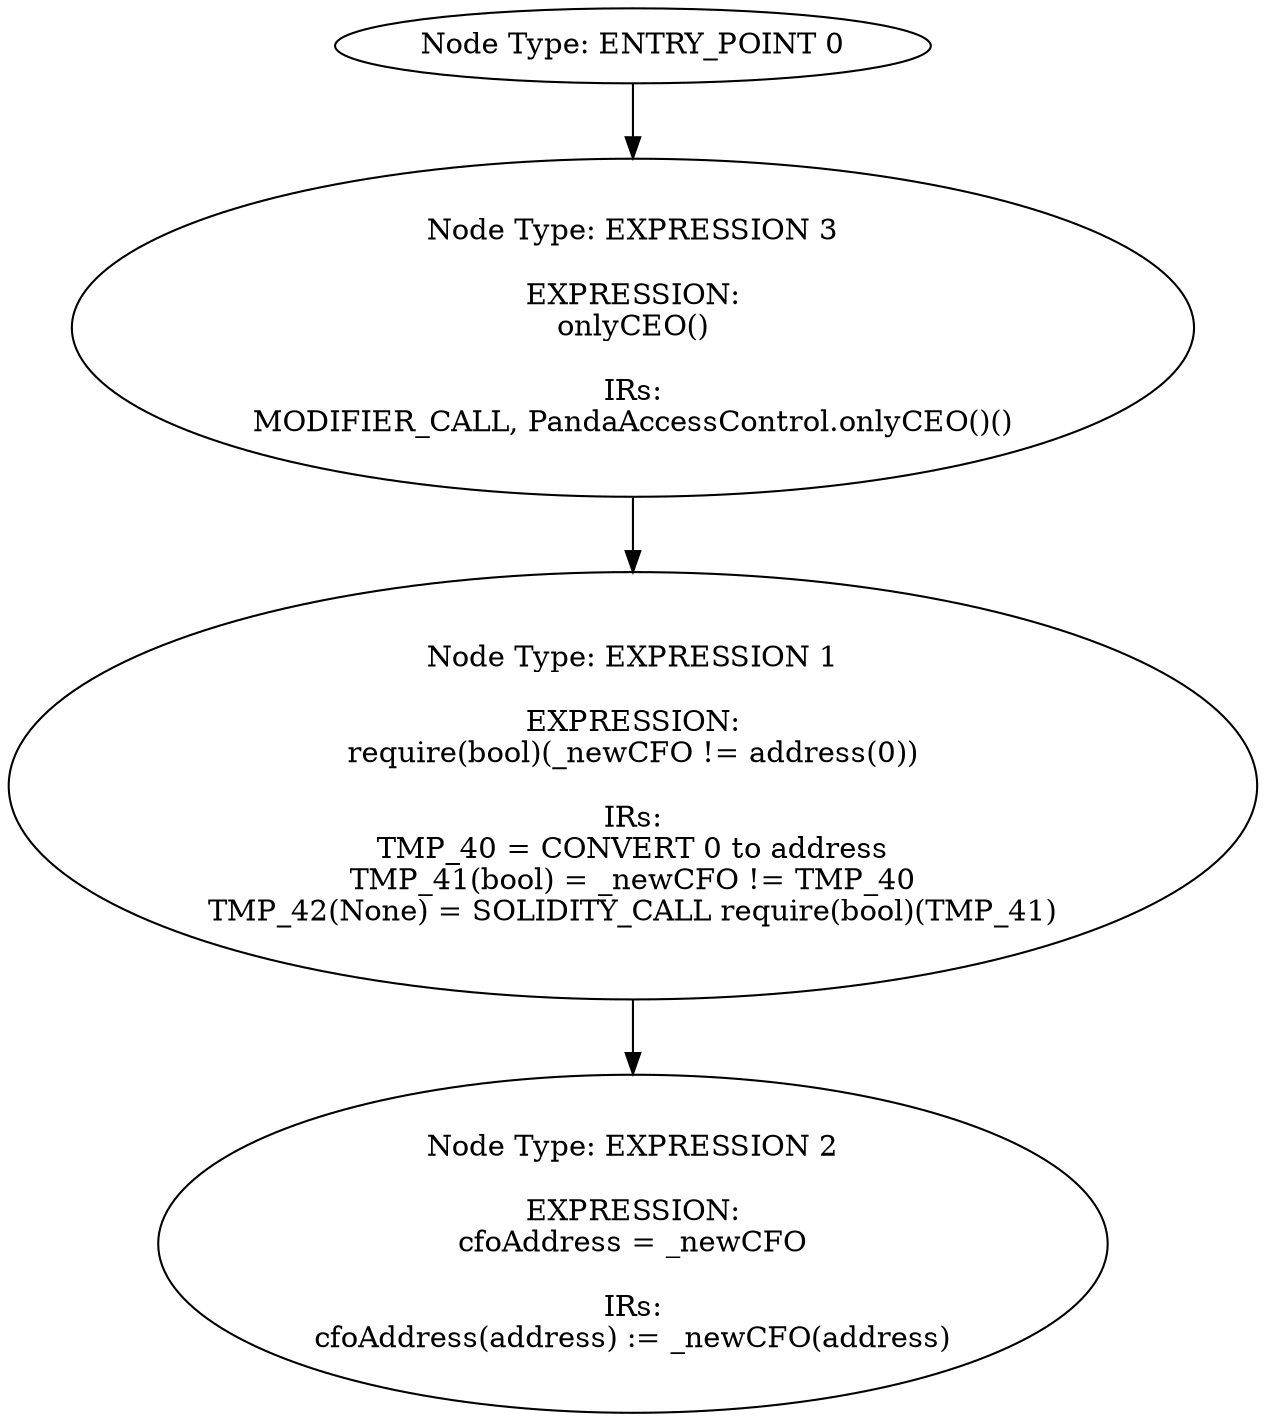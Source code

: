digraph{
0[label="Node Type: ENTRY_POINT 0
"];
0->3;
1[label="Node Type: EXPRESSION 1

EXPRESSION:
require(bool)(_newCFO != address(0))

IRs:
TMP_40 = CONVERT 0 to address
TMP_41(bool) = _newCFO != TMP_40
TMP_42(None) = SOLIDITY_CALL require(bool)(TMP_41)"];
1->2;
2[label="Node Type: EXPRESSION 2

EXPRESSION:
cfoAddress = _newCFO

IRs:
cfoAddress(address) := _newCFO(address)"];
3[label="Node Type: EXPRESSION 3

EXPRESSION:
onlyCEO()

IRs:
MODIFIER_CALL, PandaAccessControl.onlyCEO()()"];
3->1;
}

